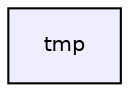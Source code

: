 digraph "/home/zmp/tmp" {
  compound=true
  node [ fontsize="10", fontname="Helvetica"];
  edge [ labelfontsize="10", labelfontname="Helvetica"];
  dir_8af83c0dc83a45a35ca6968cdc29a7af [shape=box, label="tmp", style="filled", fillcolor="#eeeeff", pencolor="black", URL="dir_8af83c0dc83a45a35ca6968cdc29a7af.html"];
}
